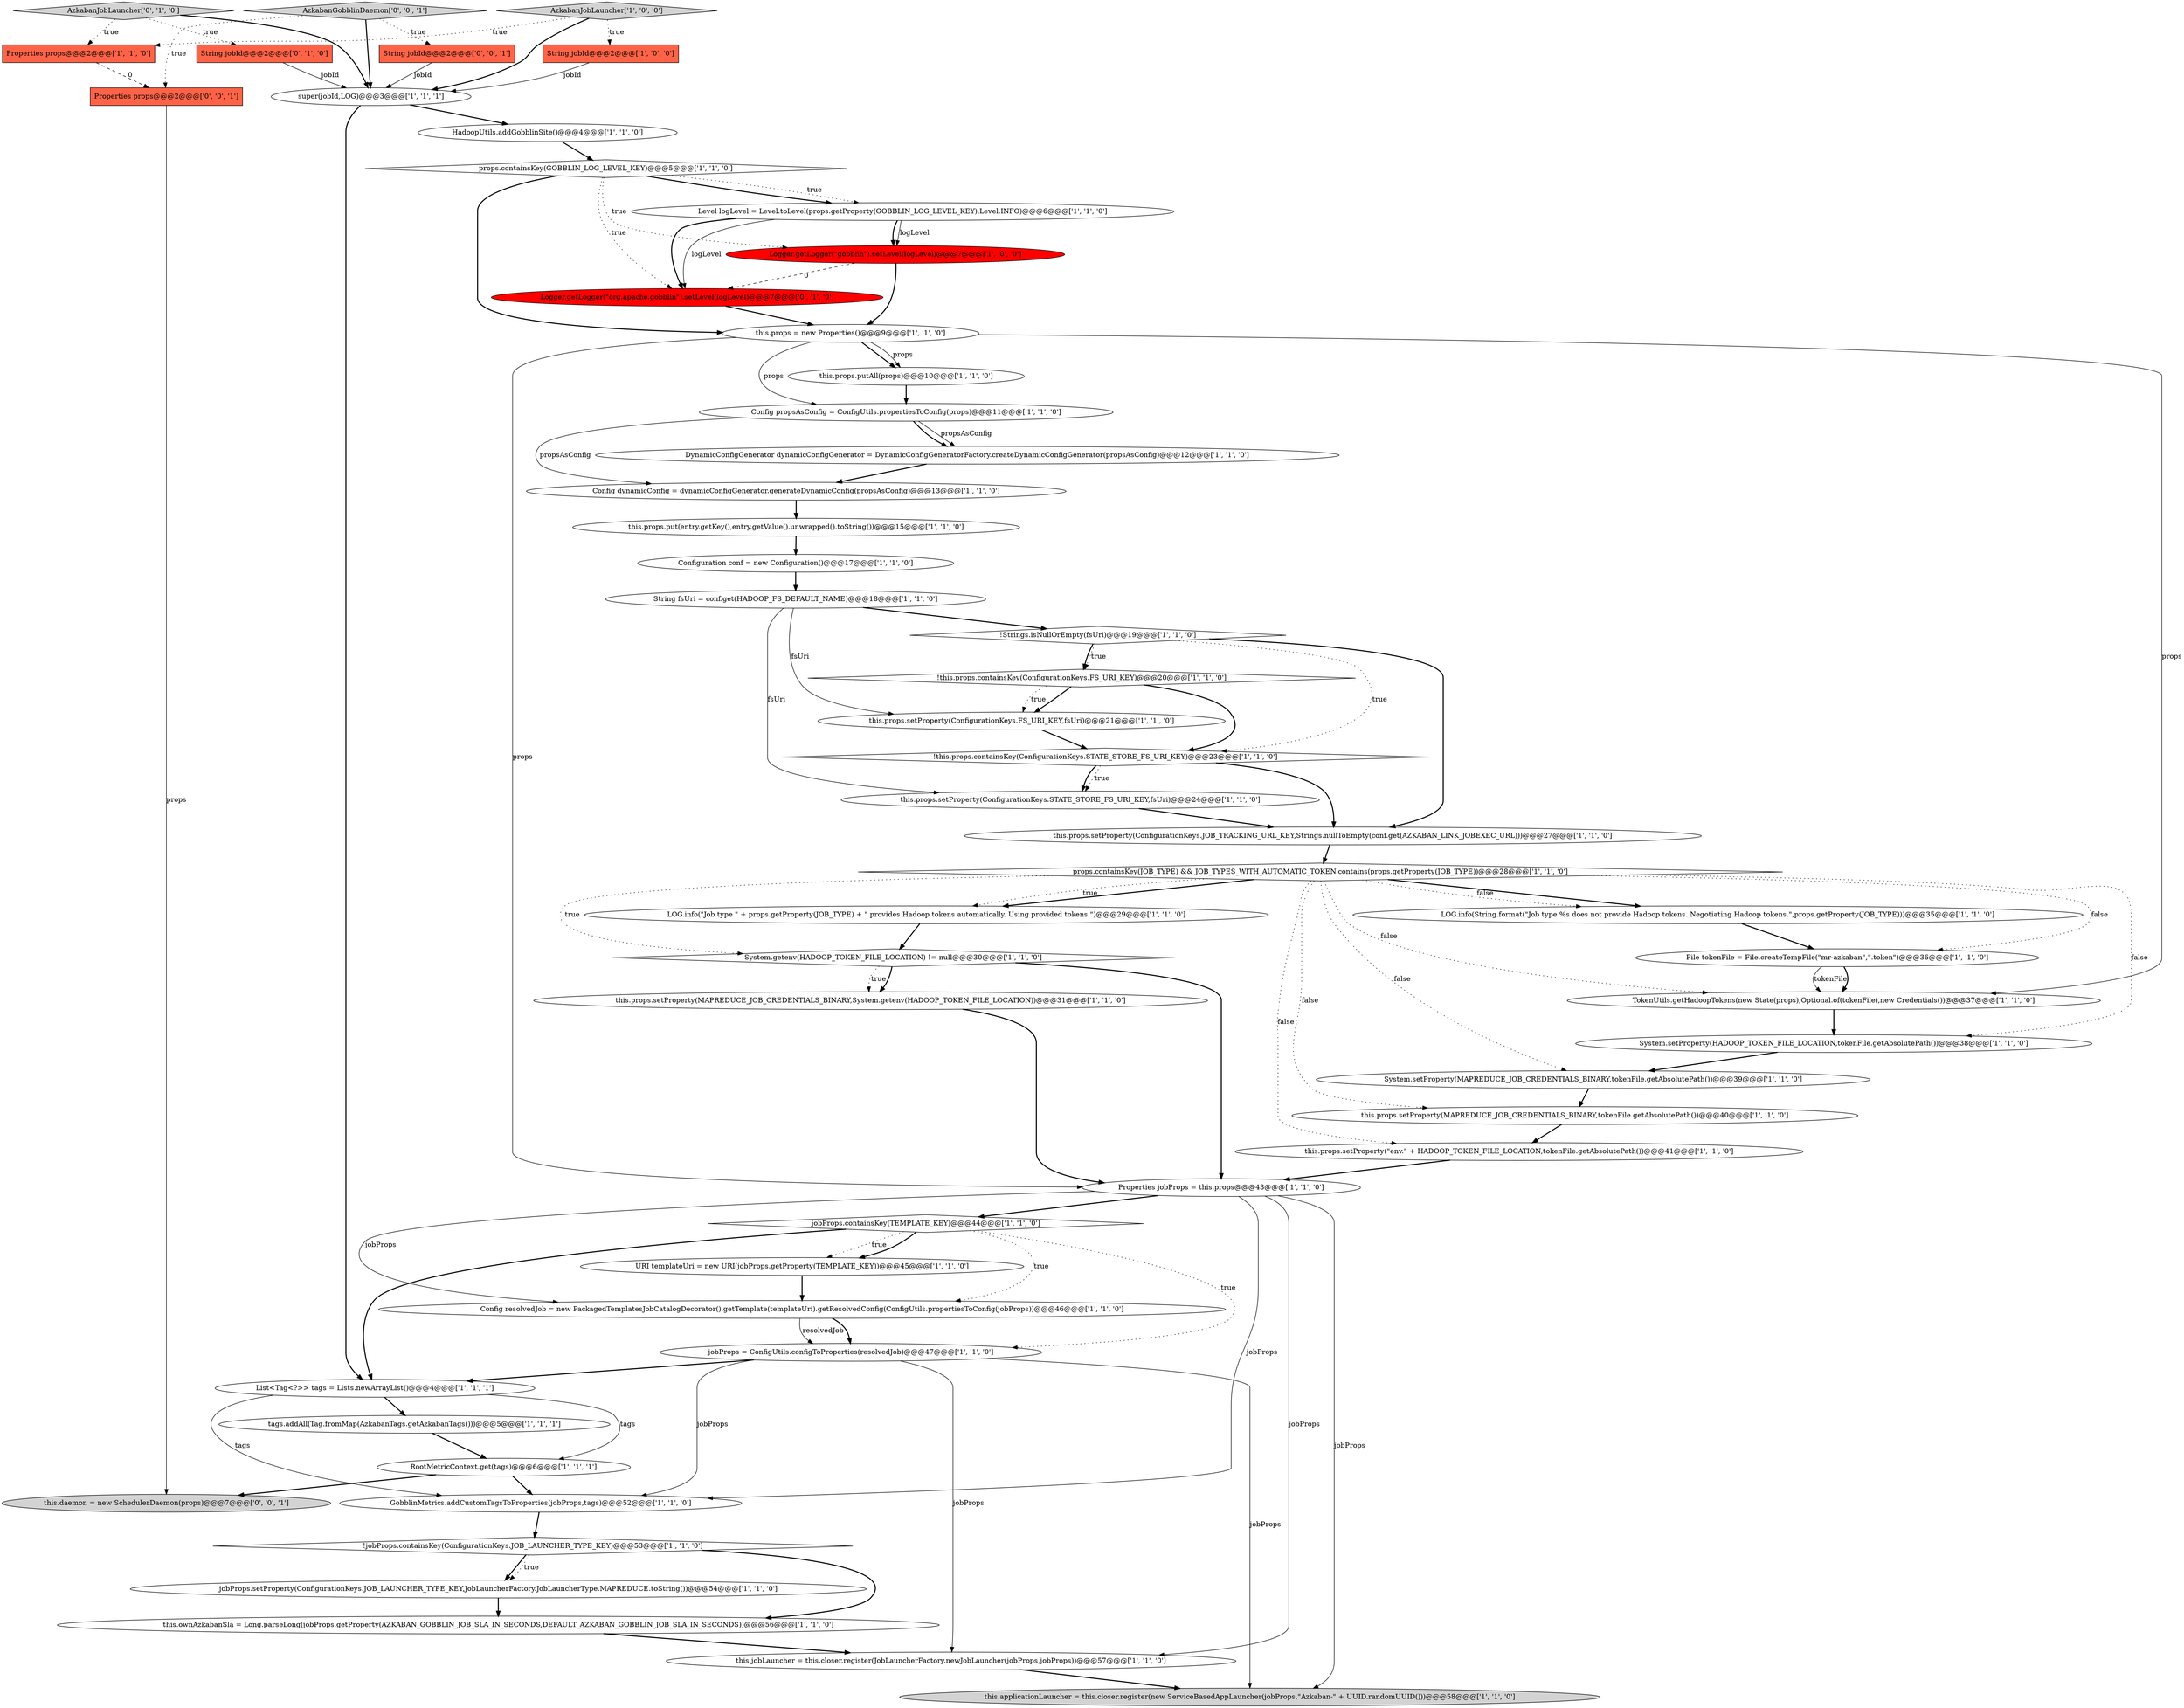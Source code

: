 digraph {
2 [style = filled, label = "LOG.info(String.format(\"Job type %s does not provide Hadoop tokens. Negotiating Hadoop tokens.\",props.getProperty(JOB_TYPE)))@@@35@@@['1', '1', '0']", fillcolor = white, shape = ellipse image = "AAA0AAABBB1BBB"];
28 [style = filled, label = "AzkabanJobLauncher['1', '0', '0']", fillcolor = lightgray, shape = diamond image = "AAA0AAABBB1BBB"];
0 [style = filled, label = "String jobId@@@2@@@['1', '0', '0']", fillcolor = tomato, shape = box image = "AAA0AAABBB1BBB"];
33 [style = filled, label = "!this.props.containsKey(ConfigurationKeys.STATE_STORE_FS_URI_KEY)@@@23@@@['1', '1', '0']", fillcolor = white, shape = diamond image = "AAA0AAABBB1BBB"];
24 [style = filled, label = "this.ownAzkabanSla = Long.parseLong(jobProps.getProperty(AZKABAN_GOBBLIN_JOB_SLA_IN_SECONDS,DEFAULT_AZKABAN_GOBBLIN_JOB_SLA_IN_SECONDS))@@@56@@@['1', '1', '0']", fillcolor = white, shape = ellipse image = "AAA0AAABBB1BBB"];
50 [style = filled, label = "String jobId@@@2@@@['0', '0', '1']", fillcolor = tomato, shape = box image = "AAA0AAABBB3BBB"];
15 [style = filled, label = "HadoopUtils.addGobblinSite()@@@4@@@['1', '1', '0']", fillcolor = white, shape = ellipse image = "AAA0AAABBB1BBB"];
11 [style = filled, label = "Config dynamicConfig = dynamicConfigGenerator.generateDynamicConfig(propsAsConfig)@@@13@@@['1', '1', '0']", fillcolor = white, shape = ellipse image = "AAA0AAABBB1BBB"];
49 [style = filled, label = "Logger.getLogger(\"org.apache.gobblin\").setLevel(logLevel)@@@7@@@['0', '1', '0']", fillcolor = red, shape = ellipse image = "AAA1AAABBB2BBB"];
13 [style = filled, label = "Properties jobProps = this.props@@@43@@@['1', '1', '0']", fillcolor = white, shape = ellipse image = "AAA0AAABBB1BBB"];
23 [style = filled, label = "this.props.setProperty(\"env.\" + HADOOP_TOKEN_FILE_LOCATION,tokenFile.getAbsolutePath())@@@41@@@['1', '1', '0']", fillcolor = white, shape = ellipse image = "AAA0AAABBB1BBB"];
30 [style = filled, label = "LOG.info(\"Job type \" + props.getProperty(JOB_TYPE) + \" provides Hadoop tokens automatically. Using provided tokens.\")@@@29@@@['1', '1', '0']", fillcolor = white, shape = ellipse image = "AAA0AAABBB1BBB"];
10 [style = filled, label = "this.props = new Properties()@@@9@@@['1', '1', '0']", fillcolor = white, shape = ellipse image = "AAA0AAABBB1BBB"];
16 [style = filled, label = "!jobProps.containsKey(ConfigurationKeys.JOB_LAUNCHER_TYPE_KEY)@@@53@@@['1', '1', '0']", fillcolor = white, shape = diamond image = "AAA0AAABBB1BBB"];
47 [style = filled, label = "String jobId@@@2@@@['0', '1', '0']", fillcolor = tomato, shape = box image = "AAA0AAABBB2BBB"];
32 [style = filled, label = "Level logLevel = Level.toLevel(props.getProperty(GOBBLIN_LOG_LEVEL_KEY),Level.INFO)@@@6@@@['1', '1', '0']", fillcolor = white, shape = ellipse image = "AAA0AAABBB1BBB"];
5 [style = filled, label = "System.setProperty(HADOOP_TOKEN_FILE_LOCATION,tokenFile.getAbsolutePath())@@@38@@@['1', '1', '0']", fillcolor = white, shape = ellipse image = "AAA0AAABBB1BBB"];
3 [style = filled, label = "jobProps.containsKey(TEMPLATE_KEY)@@@44@@@['1', '1', '0']", fillcolor = white, shape = diamond image = "AAA0AAABBB1BBB"];
31 [style = filled, label = "this.props.putAll(props)@@@10@@@['1', '1', '0']", fillcolor = white, shape = ellipse image = "AAA0AAABBB1BBB"];
20 [style = filled, label = "List<Tag<?>> tags = Lists.newArrayList()@@@4@@@['1', '1', '1']", fillcolor = white, shape = ellipse image = "AAA0AAABBB1BBB"];
22 [style = filled, label = "!Strings.isNullOrEmpty(fsUri)@@@19@@@['1', '1', '0']", fillcolor = white, shape = diamond image = "AAA0AAABBB1BBB"];
44 [style = filled, label = "tags.addAll(Tag.fromMap(AzkabanTags.getAzkabanTags()))@@@5@@@['1', '1', '1']", fillcolor = white, shape = ellipse image = "AAA0AAABBB1BBB"];
38 [style = filled, label = "this.props.setProperty(ConfigurationKeys.FS_URI_KEY,fsUri)@@@21@@@['1', '1', '0']", fillcolor = white, shape = ellipse image = "AAA0AAABBB1BBB"];
19 [style = filled, label = "this.props.setProperty(MAPREDUCE_JOB_CREDENTIALS_BINARY,tokenFile.getAbsolutePath())@@@40@@@['1', '1', '0']", fillcolor = white, shape = ellipse image = "AAA0AAABBB1BBB"];
7 [style = filled, label = "RootMetricContext.get(tags)@@@6@@@['1', '1', '1']", fillcolor = white, shape = ellipse image = "AAA0AAABBB1BBB"];
12 [style = filled, label = "jobProps = ConfigUtils.configToProperties(resolvedJob)@@@47@@@['1', '1', '0']", fillcolor = white, shape = ellipse image = "AAA0AAABBB1BBB"];
53 [style = filled, label = "this.daemon = new SchedulerDaemon(props)@@@7@@@['0', '0', '1']", fillcolor = lightgray, shape = ellipse image = "AAA0AAABBB3BBB"];
39 [style = filled, label = "!this.props.containsKey(ConfigurationKeys.FS_URI_KEY)@@@20@@@['1', '1', '0']", fillcolor = white, shape = diamond image = "AAA0AAABBB1BBB"];
37 [style = filled, label = "GobblinMetrics.addCustomTagsToProperties(jobProps,tags)@@@52@@@['1', '1', '0']", fillcolor = white, shape = ellipse image = "AAA0AAABBB1BBB"];
14 [style = filled, label = "this.props.setProperty(MAPREDUCE_JOB_CREDENTIALS_BINARY,System.getenv(HADOOP_TOKEN_FILE_LOCATION))@@@31@@@['1', '1', '0']", fillcolor = white, shape = ellipse image = "AAA0AAABBB1BBB"];
21 [style = filled, label = "props.containsKey(GOBBLIN_LOG_LEVEL_KEY)@@@5@@@['1', '1', '0']", fillcolor = white, shape = diamond image = "AAA0AAABBB1BBB"];
25 [style = filled, label = "System.setProperty(MAPREDUCE_JOB_CREDENTIALS_BINARY,tokenFile.getAbsolutePath())@@@39@@@['1', '1', '0']", fillcolor = white, shape = ellipse image = "AAA0AAABBB1BBB"];
51 [style = filled, label = "AzkabanGobblinDaemon['0', '0', '1']", fillcolor = lightgray, shape = diamond image = "AAA0AAABBB3BBB"];
52 [style = filled, label = "Properties props@@@2@@@['0', '0', '1']", fillcolor = tomato, shape = box image = "AAA0AAABBB3BBB"];
27 [style = filled, label = "this.props.setProperty(ConfigurationKeys.JOB_TRACKING_URL_KEY,Strings.nullToEmpty(conf.get(AZKABAN_LINK_JOBEXEC_URL)))@@@27@@@['1', '1', '0']", fillcolor = white, shape = ellipse image = "AAA0AAABBB1BBB"];
48 [style = filled, label = "AzkabanJobLauncher['0', '1', '0']", fillcolor = lightgray, shape = diamond image = "AAA0AAABBB2BBB"];
9 [style = filled, label = "URI templateUri = new URI(jobProps.getProperty(TEMPLATE_KEY))@@@45@@@['1', '1', '0']", fillcolor = white, shape = ellipse image = "AAA0AAABBB1BBB"];
17 [style = filled, label = "System.getenv(HADOOP_TOKEN_FILE_LOCATION) != null@@@30@@@['1', '1', '0']", fillcolor = white, shape = diamond image = "AAA0AAABBB1BBB"];
34 [style = filled, label = "jobProps.setProperty(ConfigurationKeys.JOB_LAUNCHER_TYPE_KEY,JobLauncherFactory.JobLauncherType.MAPREDUCE.toString())@@@54@@@['1', '1', '0']", fillcolor = white, shape = ellipse image = "AAA0AAABBB1BBB"];
29 [style = filled, label = "this.props.put(entry.getKey(),entry.getValue().unwrapped().toString())@@@15@@@['1', '1', '0']", fillcolor = white, shape = ellipse image = "AAA0AAABBB1BBB"];
41 [style = filled, label = "Properties props@@@2@@@['1', '1', '0']", fillcolor = tomato, shape = box image = "AAA0AAABBB1BBB"];
35 [style = filled, label = "this.jobLauncher = this.closer.register(JobLauncherFactory.newJobLauncher(jobProps,jobProps))@@@57@@@['1', '1', '0']", fillcolor = white, shape = ellipse image = "AAA0AAABBB1BBB"];
1 [style = filled, label = "props.containsKey(JOB_TYPE) && JOB_TYPES_WITH_AUTOMATIC_TOKEN.contains(props.getProperty(JOB_TYPE))@@@28@@@['1', '1', '0']", fillcolor = white, shape = diamond image = "AAA0AAABBB1BBB"];
36 [style = filled, label = "File tokenFile = File.createTempFile(\"mr-azkaban\",\".token\")@@@36@@@['1', '1', '0']", fillcolor = white, shape = ellipse image = "AAA0AAABBB1BBB"];
40 [style = filled, label = "this.applicationLauncher = this.closer.register(new ServiceBasedAppLauncher(jobProps,\"Azkaban-\" + UUID.randomUUID()))@@@58@@@['1', '1', '0']", fillcolor = lightgray, shape = ellipse image = "AAA0AAABBB1BBB"];
46 [style = filled, label = "this.props.setProperty(ConfigurationKeys.STATE_STORE_FS_URI_KEY,fsUri)@@@24@@@['1', '1', '0']", fillcolor = white, shape = ellipse image = "AAA0AAABBB1BBB"];
4 [style = filled, label = "Config resolvedJob = new PackagedTemplatesJobCatalogDecorator().getTemplate(templateUri).getResolvedConfig(ConfigUtils.propertiesToConfig(jobProps))@@@46@@@['1', '1', '0']", fillcolor = white, shape = ellipse image = "AAA0AAABBB1BBB"];
18 [style = filled, label = "DynamicConfigGenerator dynamicConfigGenerator = DynamicConfigGeneratorFactory.createDynamicConfigGenerator(propsAsConfig)@@@12@@@['1', '1', '0']", fillcolor = white, shape = ellipse image = "AAA0AAABBB1BBB"];
43 [style = filled, label = "Configuration conf = new Configuration()@@@17@@@['1', '1', '0']", fillcolor = white, shape = ellipse image = "AAA0AAABBB1BBB"];
45 [style = filled, label = "TokenUtils.getHadoopTokens(new State(props),Optional.of(tokenFile),new Credentials())@@@37@@@['1', '1', '0']", fillcolor = white, shape = ellipse image = "AAA0AAABBB1BBB"];
6 [style = filled, label = "Logger.getLogger(\"gobblin\").setLevel(logLevel)@@@7@@@['1', '0', '0']", fillcolor = red, shape = ellipse image = "AAA1AAABBB1BBB"];
42 [style = filled, label = "super(jobId,LOG)@@@3@@@['1', '1', '1']", fillcolor = white, shape = ellipse image = "AAA0AAABBB1BBB"];
26 [style = filled, label = "Config propsAsConfig = ConfigUtils.propertiesToConfig(props)@@@11@@@['1', '1', '0']", fillcolor = white, shape = ellipse image = "AAA0AAABBB1BBB"];
8 [style = filled, label = "String fsUri = conf.get(HADOOP_FS_DEFAULT_NAME)@@@18@@@['1', '1', '0']", fillcolor = white, shape = ellipse image = "AAA0AAABBB1BBB"];
21->10 [style = bold, label=""];
16->34 [style = dotted, label="true"];
4->12 [style = solid, label="resolvedJob"];
15->21 [style = bold, label=""];
44->7 [style = bold, label=""];
11->29 [style = bold, label=""];
17->14 [style = dotted, label="true"];
13->40 [style = solid, label="jobProps"];
12->35 [style = solid, label="jobProps"];
1->30 [style = bold, label=""];
32->6 [style = bold, label=""];
26->11 [style = solid, label="propsAsConfig"];
8->38 [style = solid, label="fsUri"];
34->24 [style = bold, label=""];
49->10 [style = bold, label=""];
17->14 [style = bold, label=""];
23->13 [style = bold, label=""];
33->46 [style = bold, label=""];
51->52 [style = dotted, label="true"];
1->36 [style = dotted, label="false"];
43->8 [style = bold, label=""];
2->36 [style = bold, label=""];
25->19 [style = bold, label=""];
39->38 [style = bold, label=""];
29->43 [style = bold, label=""];
1->5 [style = dotted, label="false"];
28->42 [style = bold, label=""];
42->15 [style = bold, label=""];
20->37 [style = solid, label="tags"];
10->31 [style = bold, label=""];
32->49 [style = bold, label=""];
1->45 [style = dotted, label="false"];
18->11 [style = bold, label=""];
7->37 [style = bold, label=""];
16->34 [style = bold, label=""];
22->33 [style = dotted, label="true"];
21->32 [style = dotted, label="true"];
33->27 [style = bold, label=""];
12->40 [style = solid, label="jobProps"];
1->30 [style = dotted, label="true"];
5->25 [style = bold, label=""];
8->22 [style = bold, label=""];
1->23 [style = dotted, label="false"];
6->49 [style = dashed, label="0"];
0->42 [style = solid, label="jobId"];
35->40 [style = bold, label=""];
48->47 [style = dotted, label="true"];
50->42 [style = solid, label="jobId"];
13->37 [style = solid, label="jobProps"];
51->42 [style = bold, label=""];
38->33 [style = bold, label=""];
37->16 [style = bold, label=""];
28->41 [style = dotted, label="true"];
48->41 [style = dotted, label="true"];
21->6 [style = dotted, label="true"];
13->35 [style = solid, label="jobProps"];
30->17 [style = bold, label=""];
1->17 [style = dotted, label="true"];
16->24 [style = bold, label=""];
12->20 [style = bold, label=""];
3->9 [style = dotted, label="true"];
21->49 [style = dotted, label="true"];
39->33 [style = bold, label=""];
3->9 [style = bold, label=""];
20->7 [style = solid, label="tags"];
31->26 [style = bold, label=""];
28->0 [style = dotted, label="true"];
10->13 [style = solid, label="props"];
8->46 [style = solid, label="fsUri"];
6->10 [style = bold, label=""];
4->12 [style = bold, label=""];
52->53 [style = solid, label="props"];
22->39 [style = bold, label=""];
32->49 [style = solid, label="logLevel"];
10->26 [style = solid, label="props"];
1->2 [style = bold, label=""];
17->13 [style = bold, label=""];
14->13 [style = bold, label=""];
33->46 [style = dotted, label="true"];
41->52 [style = dashed, label="0"];
27->1 [style = bold, label=""];
10->31 [style = solid, label="props"];
24->35 [style = bold, label=""];
22->39 [style = dotted, label="true"];
9->4 [style = bold, label=""];
39->38 [style = dotted, label="true"];
42->20 [style = bold, label=""];
1->25 [style = dotted, label="false"];
3->4 [style = dotted, label="true"];
48->42 [style = bold, label=""];
1->19 [style = dotted, label="false"];
20->44 [style = bold, label=""];
1->2 [style = dotted, label="false"];
26->18 [style = solid, label="propsAsConfig"];
13->4 [style = solid, label="jobProps"];
3->20 [style = bold, label=""];
10->45 [style = solid, label="props"];
36->45 [style = solid, label="tokenFile"];
13->3 [style = bold, label=""];
22->27 [style = bold, label=""];
3->12 [style = dotted, label="true"];
19->23 [style = bold, label=""];
46->27 [style = bold, label=""];
21->32 [style = bold, label=""];
12->37 [style = solid, label="jobProps"];
47->42 [style = solid, label="jobId"];
32->6 [style = solid, label="logLevel"];
36->45 [style = bold, label=""];
51->50 [style = dotted, label="true"];
7->53 [style = bold, label=""];
26->18 [style = bold, label=""];
45->5 [style = bold, label=""];
}
